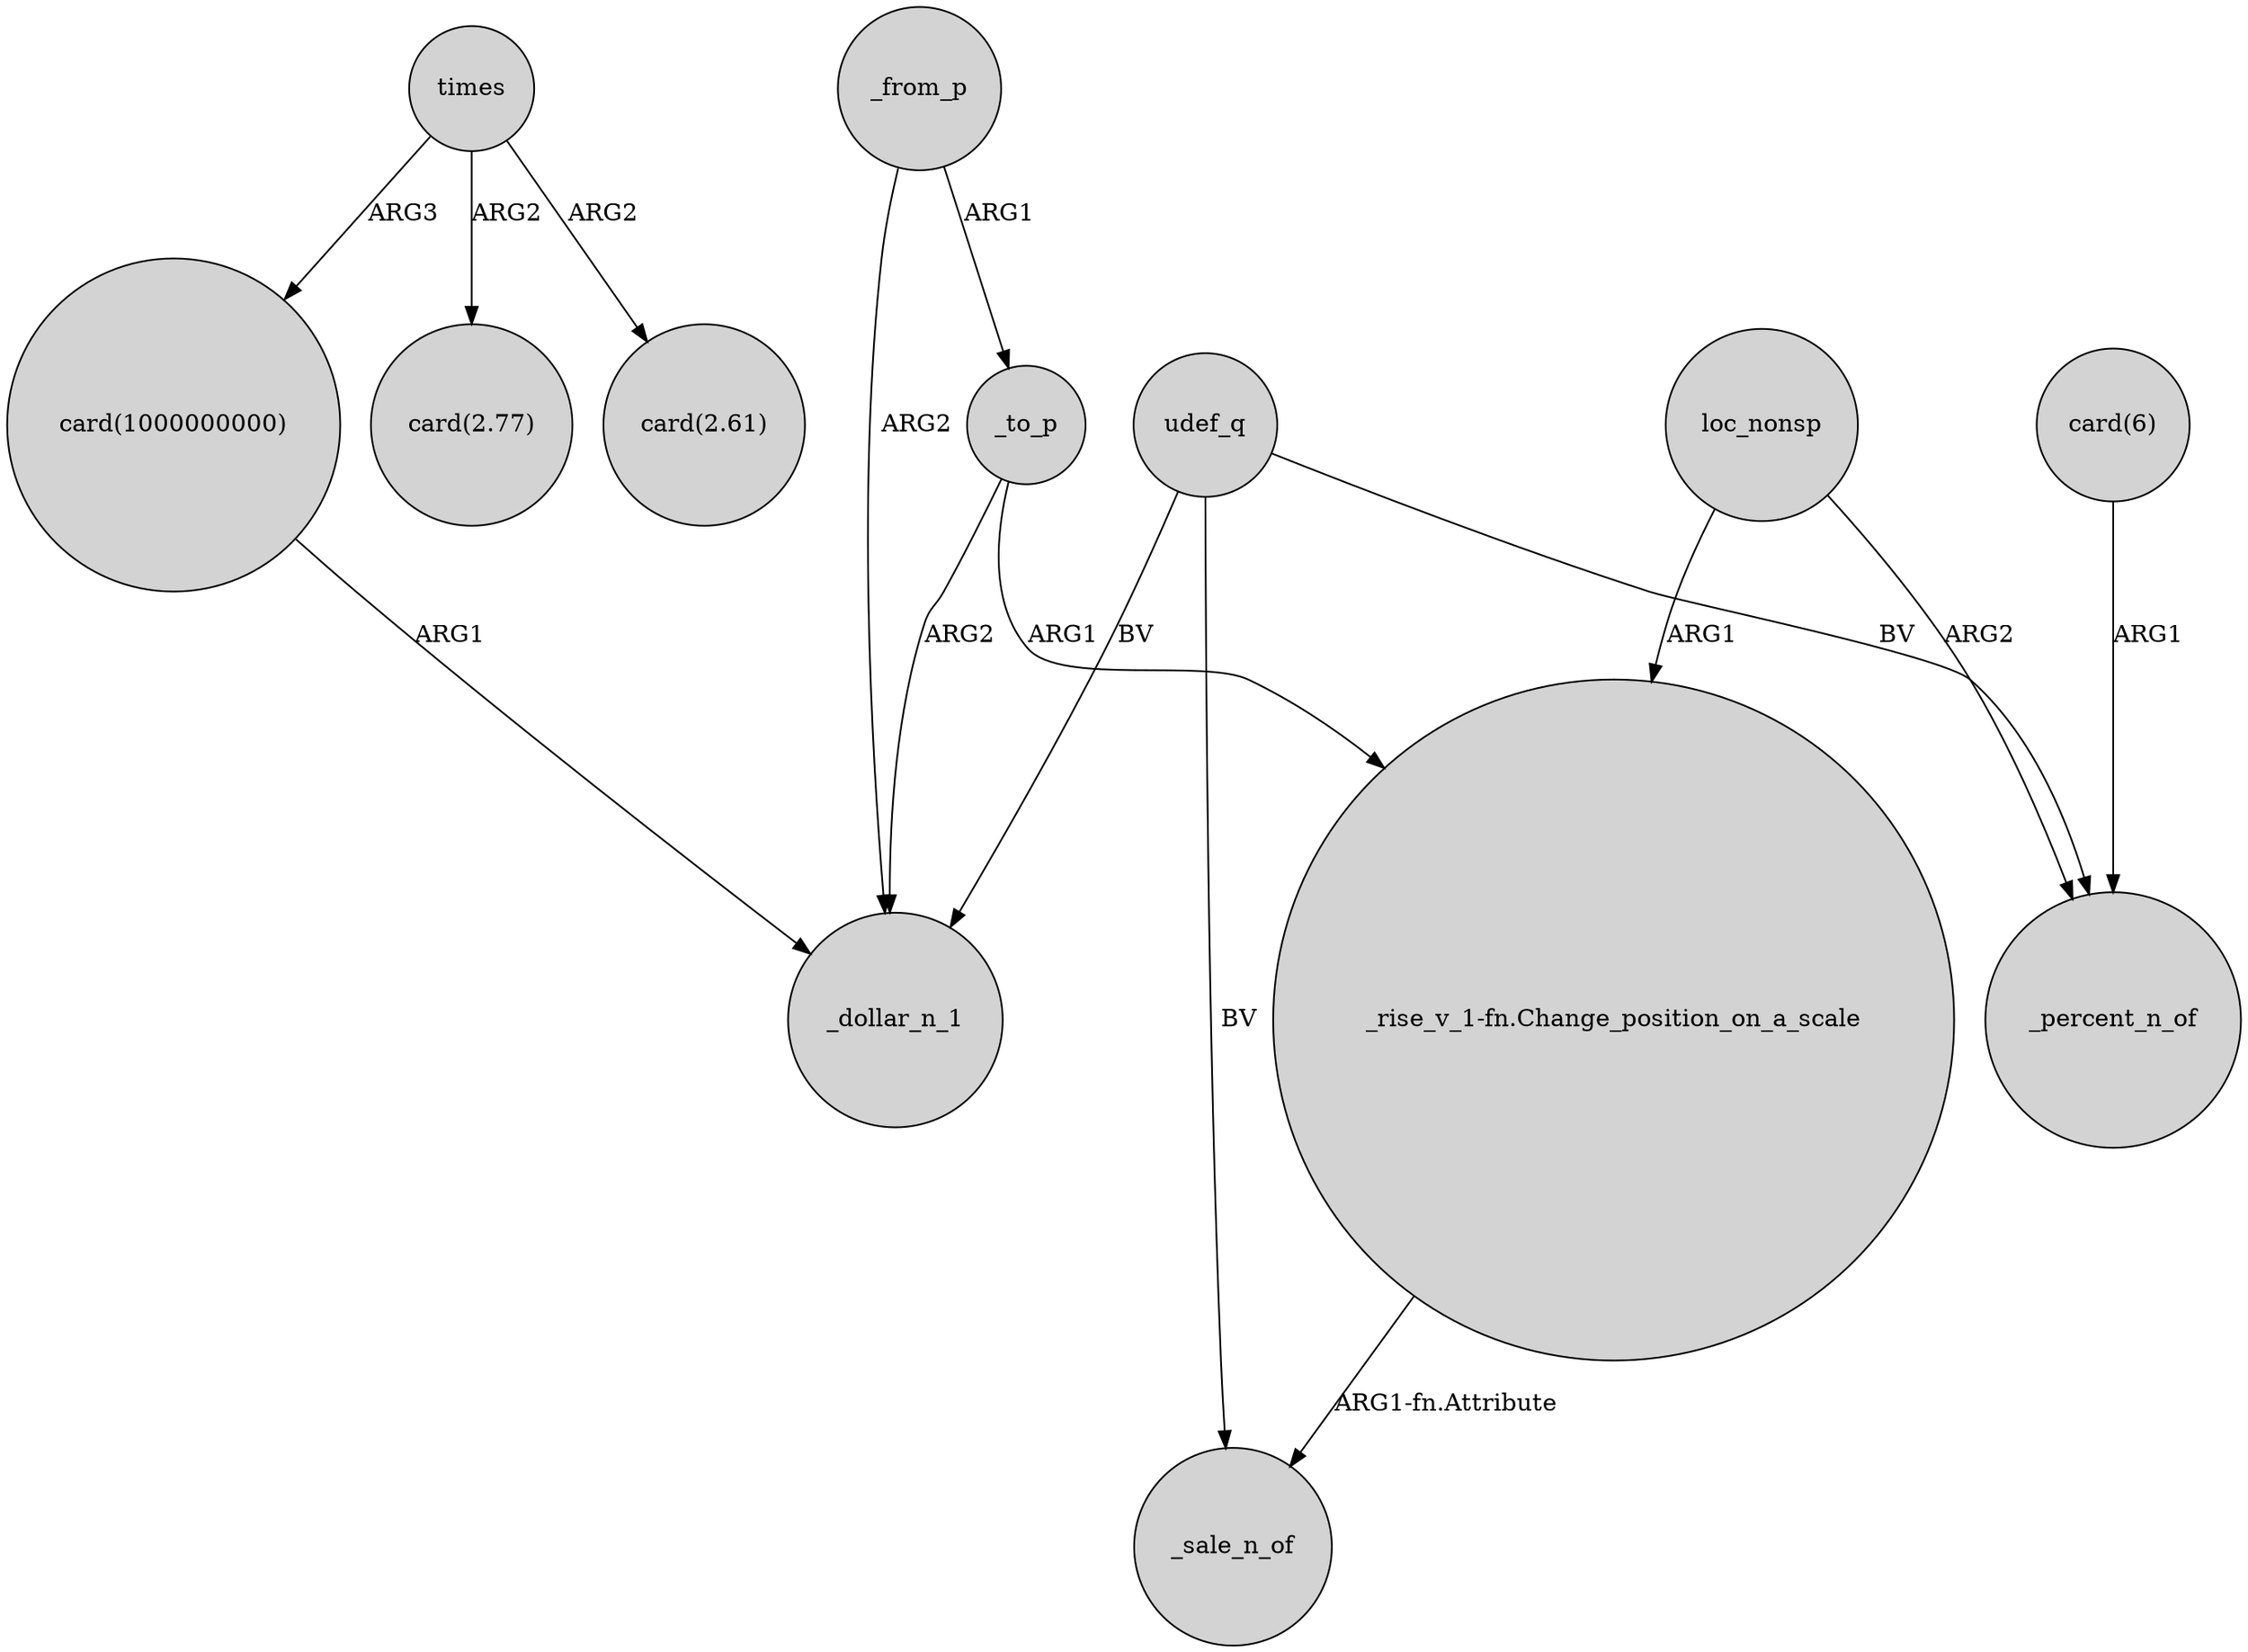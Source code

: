 digraph {
	node [shape=circle style=filled]
	times -> "card(2.61)" [label=ARG2]
	"card(1000000000)" -> _dollar_n_1 [label=ARG1]
	"_rise_v_1-fn.Change_position_on_a_scale" -> _sale_n_of [label="ARG1-fn.Attribute"]
	udef_q -> _percent_n_of [label=BV]
	_from_p -> _dollar_n_1 [label=ARG2]
	udef_q -> _sale_n_of [label=BV]
	_to_p -> _dollar_n_1 [label=ARG2]
	times -> "card(1000000000)" [label=ARG3]
	udef_q -> _dollar_n_1 [label=BV]
	times -> "card(2.77)" [label=ARG2]
	_to_p -> "_rise_v_1-fn.Change_position_on_a_scale" [label=ARG1]
	_from_p -> _to_p [label=ARG1]
	loc_nonsp -> "_rise_v_1-fn.Change_position_on_a_scale" [label=ARG1]
	loc_nonsp -> _percent_n_of [label=ARG2]
	"card(6)" -> _percent_n_of [label=ARG1]
}
